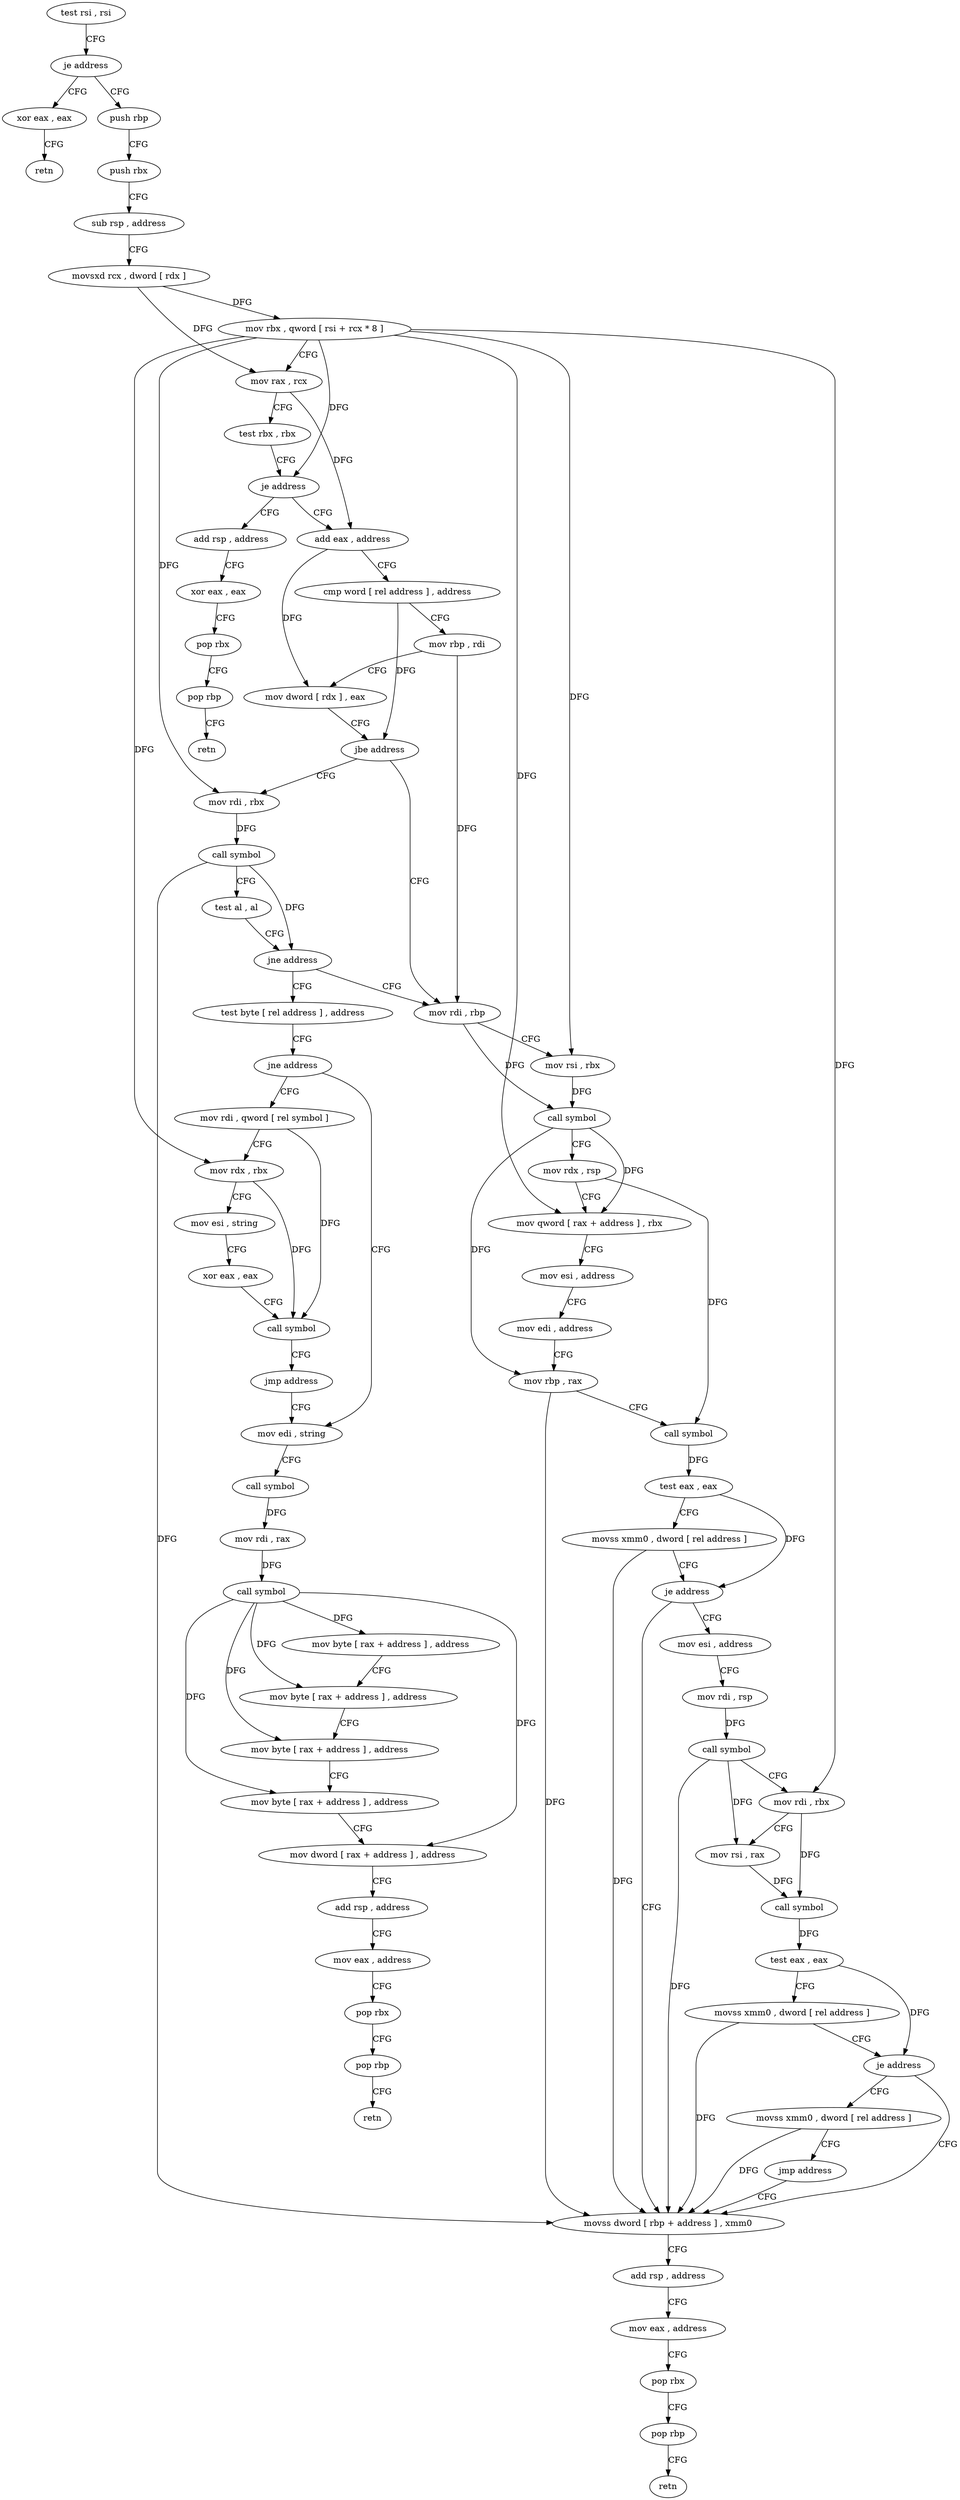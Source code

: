 digraph "func" {
"4281168" [label = "test rsi , rsi" ]
"4281171" [label = "je address" ]
"4281384" [label = "xor eax , eax" ]
"4281177" [label = "push rbp" ]
"4281386" [label = "retn" ]
"4281178" [label = "push rbx" ]
"4281179" [label = "sub rsp , address" ]
"4281186" [label = "movsxd rcx , dword [ rdx ]" ]
"4281189" [label = "mov rbx , qword [ rsi + rcx * 8 ]" ]
"4281193" [label = "mov rax , rcx" ]
"4281196" [label = "test rbx , rbx" ]
"4281199" [label = "je address" ]
"4281392" [label = "add rsp , address" ]
"4281205" [label = "add eax , address" ]
"4281399" [label = "xor eax , eax" ]
"4281401" [label = "pop rbx" ]
"4281402" [label = "pop rbp" ]
"4281403" [label = "retn" ]
"4281208" [label = "cmp word [ rel address ] , address" ]
"4281216" [label = "mov rbp , rdi" ]
"4281219" [label = "mov dword [ rdx ] , eax" ]
"4281221" [label = "jbe address" ]
"4281312" [label = "mov rdi , rbp" ]
"4281223" [label = "mov rdi , rbx" ]
"4281315" [label = "mov rsi , rbx" ]
"4281318" [label = "call symbol" ]
"4281323" [label = "mov rdx , rsp" ]
"4281326" [label = "mov qword [ rax + address ] , rbx" ]
"4281330" [label = "mov esi , address" ]
"4281335" [label = "mov edi , address" ]
"4281340" [label = "mov rbp , rax" ]
"4281343" [label = "call symbol" ]
"4281348" [label = "test eax , eax" ]
"4281350" [label = "movss xmm0 , dword [ rel address ]" ]
"4281358" [label = "je address" ]
"4281408" [label = "mov esi , address" ]
"4281360" [label = "movss dword [ rbp + address ] , xmm0" ]
"4281226" [label = "call symbol" ]
"4281231" [label = "test al , al" ]
"4281233" [label = "jne address" ]
"4281235" [label = "test byte [ rel address ] , address" ]
"4281413" [label = "mov rdi , rsp" ]
"4281416" [label = "call symbol" ]
"4281421" [label = "mov rdi , rbx" ]
"4281424" [label = "mov rsi , rax" ]
"4281427" [label = "call symbol" ]
"4281432" [label = "test eax , eax" ]
"4281434" [label = "movss xmm0 , dword [ rel address ]" ]
"4281442" [label = "je address" ]
"4281444" [label = "movss xmm0 , dword [ rel address ]" ]
"4281365" [label = "add rsp , address" ]
"4281372" [label = "mov eax , address" ]
"4281377" [label = "pop rbx" ]
"4281378" [label = "pop rbp" ]
"4281379" [label = "retn" ]
"4281242" [label = "jne address" ]
"4281456" [label = "mov rdi , qword [ rel symbol ]" ]
"4281248" [label = "mov edi , string" ]
"4281452" [label = "jmp address" ]
"4281463" [label = "mov rdx , rbx" ]
"4281466" [label = "mov esi , string" ]
"4281471" [label = "xor eax , eax" ]
"4281473" [label = "call symbol" ]
"4281478" [label = "jmp address" ]
"4281253" [label = "call symbol" ]
"4281258" [label = "mov rdi , rax" ]
"4281261" [label = "call symbol" ]
"4281266" [label = "mov byte [ rax + address ] , address" ]
"4281270" [label = "mov byte [ rax + address ] , address" ]
"4281274" [label = "mov byte [ rax + address ] , address" ]
"4281278" [label = "mov byte [ rax + address ] , address" ]
"4281282" [label = "mov dword [ rax + address ] , address" ]
"4281289" [label = "add rsp , address" ]
"4281296" [label = "mov eax , address" ]
"4281301" [label = "pop rbx" ]
"4281302" [label = "pop rbp" ]
"4281303" [label = "retn" ]
"4281168" -> "4281171" [ label = "CFG" ]
"4281171" -> "4281384" [ label = "CFG" ]
"4281171" -> "4281177" [ label = "CFG" ]
"4281384" -> "4281386" [ label = "CFG" ]
"4281177" -> "4281178" [ label = "CFG" ]
"4281178" -> "4281179" [ label = "CFG" ]
"4281179" -> "4281186" [ label = "CFG" ]
"4281186" -> "4281189" [ label = "DFG" ]
"4281186" -> "4281193" [ label = "DFG" ]
"4281189" -> "4281193" [ label = "CFG" ]
"4281189" -> "4281199" [ label = "DFG" ]
"4281189" -> "4281315" [ label = "DFG" ]
"4281189" -> "4281326" [ label = "DFG" ]
"4281189" -> "4281223" [ label = "DFG" ]
"4281189" -> "4281421" [ label = "DFG" ]
"4281189" -> "4281463" [ label = "DFG" ]
"4281193" -> "4281196" [ label = "CFG" ]
"4281193" -> "4281205" [ label = "DFG" ]
"4281196" -> "4281199" [ label = "CFG" ]
"4281199" -> "4281392" [ label = "CFG" ]
"4281199" -> "4281205" [ label = "CFG" ]
"4281392" -> "4281399" [ label = "CFG" ]
"4281205" -> "4281208" [ label = "CFG" ]
"4281205" -> "4281219" [ label = "DFG" ]
"4281399" -> "4281401" [ label = "CFG" ]
"4281401" -> "4281402" [ label = "CFG" ]
"4281402" -> "4281403" [ label = "CFG" ]
"4281208" -> "4281216" [ label = "CFG" ]
"4281208" -> "4281221" [ label = "DFG" ]
"4281216" -> "4281219" [ label = "CFG" ]
"4281216" -> "4281312" [ label = "DFG" ]
"4281219" -> "4281221" [ label = "CFG" ]
"4281221" -> "4281312" [ label = "CFG" ]
"4281221" -> "4281223" [ label = "CFG" ]
"4281312" -> "4281315" [ label = "CFG" ]
"4281312" -> "4281318" [ label = "DFG" ]
"4281223" -> "4281226" [ label = "DFG" ]
"4281315" -> "4281318" [ label = "DFG" ]
"4281318" -> "4281323" [ label = "CFG" ]
"4281318" -> "4281326" [ label = "DFG" ]
"4281318" -> "4281340" [ label = "DFG" ]
"4281323" -> "4281326" [ label = "CFG" ]
"4281323" -> "4281343" [ label = "DFG" ]
"4281326" -> "4281330" [ label = "CFG" ]
"4281330" -> "4281335" [ label = "CFG" ]
"4281335" -> "4281340" [ label = "CFG" ]
"4281340" -> "4281343" [ label = "CFG" ]
"4281340" -> "4281360" [ label = "DFG" ]
"4281343" -> "4281348" [ label = "DFG" ]
"4281348" -> "4281350" [ label = "CFG" ]
"4281348" -> "4281358" [ label = "DFG" ]
"4281350" -> "4281358" [ label = "CFG" ]
"4281350" -> "4281360" [ label = "DFG" ]
"4281358" -> "4281408" [ label = "CFG" ]
"4281358" -> "4281360" [ label = "CFG" ]
"4281408" -> "4281413" [ label = "CFG" ]
"4281360" -> "4281365" [ label = "CFG" ]
"4281226" -> "4281231" [ label = "CFG" ]
"4281226" -> "4281233" [ label = "DFG" ]
"4281226" -> "4281360" [ label = "DFG" ]
"4281231" -> "4281233" [ label = "CFG" ]
"4281233" -> "4281312" [ label = "CFG" ]
"4281233" -> "4281235" [ label = "CFG" ]
"4281235" -> "4281242" [ label = "CFG" ]
"4281413" -> "4281416" [ label = "DFG" ]
"4281416" -> "4281421" [ label = "CFG" ]
"4281416" -> "4281424" [ label = "DFG" ]
"4281416" -> "4281360" [ label = "DFG" ]
"4281421" -> "4281424" [ label = "CFG" ]
"4281421" -> "4281427" [ label = "DFG" ]
"4281424" -> "4281427" [ label = "DFG" ]
"4281427" -> "4281432" [ label = "DFG" ]
"4281432" -> "4281434" [ label = "CFG" ]
"4281432" -> "4281442" [ label = "DFG" ]
"4281434" -> "4281442" [ label = "CFG" ]
"4281434" -> "4281360" [ label = "DFG" ]
"4281442" -> "4281360" [ label = "CFG" ]
"4281442" -> "4281444" [ label = "CFG" ]
"4281444" -> "4281452" [ label = "CFG" ]
"4281444" -> "4281360" [ label = "DFG" ]
"4281365" -> "4281372" [ label = "CFG" ]
"4281372" -> "4281377" [ label = "CFG" ]
"4281377" -> "4281378" [ label = "CFG" ]
"4281378" -> "4281379" [ label = "CFG" ]
"4281242" -> "4281456" [ label = "CFG" ]
"4281242" -> "4281248" [ label = "CFG" ]
"4281456" -> "4281463" [ label = "CFG" ]
"4281456" -> "4281473" [ label = "DFG" ]
"4281248" -> "4281253" [ label = "CFG" ]
"4281452" -> "4281360" [ label = "CFG" ]
"4281463" -> "4281466" [ label = "CFG" ]
"4281463" -> "4281473" [ label = "DFG" ]
"4281466" -> "4281471" [ label = "CFG" ]
"4281471" -> "4281473" [ label = "CFG" ]
"4281473" -> "4281478" [ label = "CFG" ]
"4281478" -> "4281248" [ label = "CFG" ]
"4281253" -> "4281258" [ label = "DFG" ]
"4281258" -> "4281261" [ label = "DFG" ]
"4281261" -> "4281266" [ label = "DFG" ]
"4281261" -> "4281270" [ label = "DFG" ]
"4281261" -> "4281274" [ label = "DFG" ]
"4281261" -> "4281278" [ label = "DFG" ]
"4281261" -> "4281282" [ label = "DFG" ]
"4281266" -> "4281270" [ label = "CFG" ]
"4281270" -> "4281274" [ label = "CFG" ]
"4281274" -> "4281278" [ label = "CFG" ]
"4281278" -> "4281282" [ label = "CFG" ]
"4281282" -> "4281289" [ label = "CFG" ]
"4281289" -> "4281296" [ label = "CFG" ]
"4281296" -> "4281301" [ label = "CFG" ]
"4281301" -> "4281302" [ label = "CFG" ]
"4281302" -> "4281303" [ label = "CFG" ]
}
